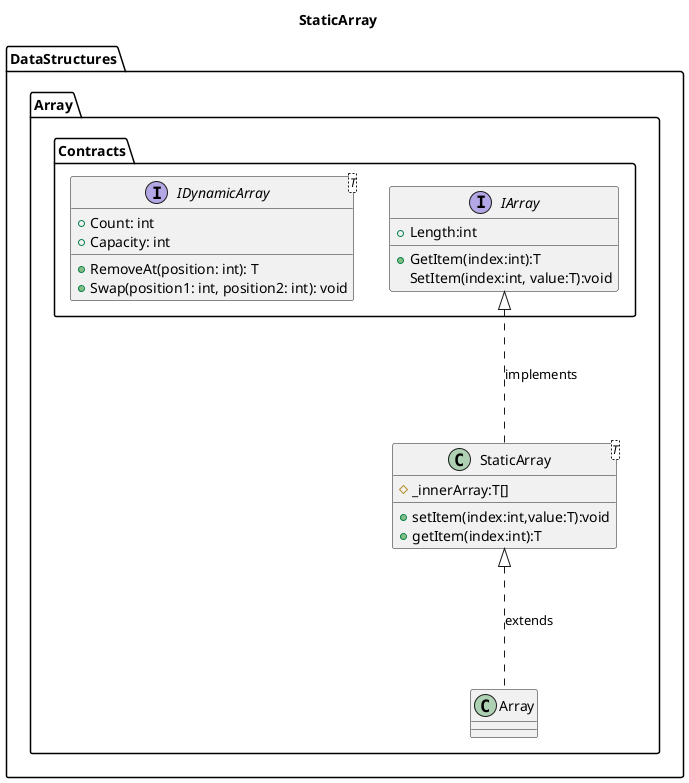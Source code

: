 @startuml StaticArray
title StaticArray

namespace DataStructures.Array.Contracts{
    interface IArray{
        +Length:int
        +GetItem(index:int):T
        SetItem(index:int, value:T):void
    }

    interface IDynamicArray<T> {
    + Count: int
    + Capacity: int
    + RemoveAt(position: int): T
    + Swap(position1: int, position2: int): void
}
}

namespace DataStructures.Array{
    class StaticArray<T>{
        #_innerArray:T[]
        +setItem(index:int,value:T):void
        +getItem(index:int):T
    }
}

DataStructures.Array.StaticArray -.up.|> DataStructures.Array.Contracts.IArray : "implements"
DataStructures.Array.Array -.up.|> DataStructures.Array.StaticArray : "extends"
@enduml
